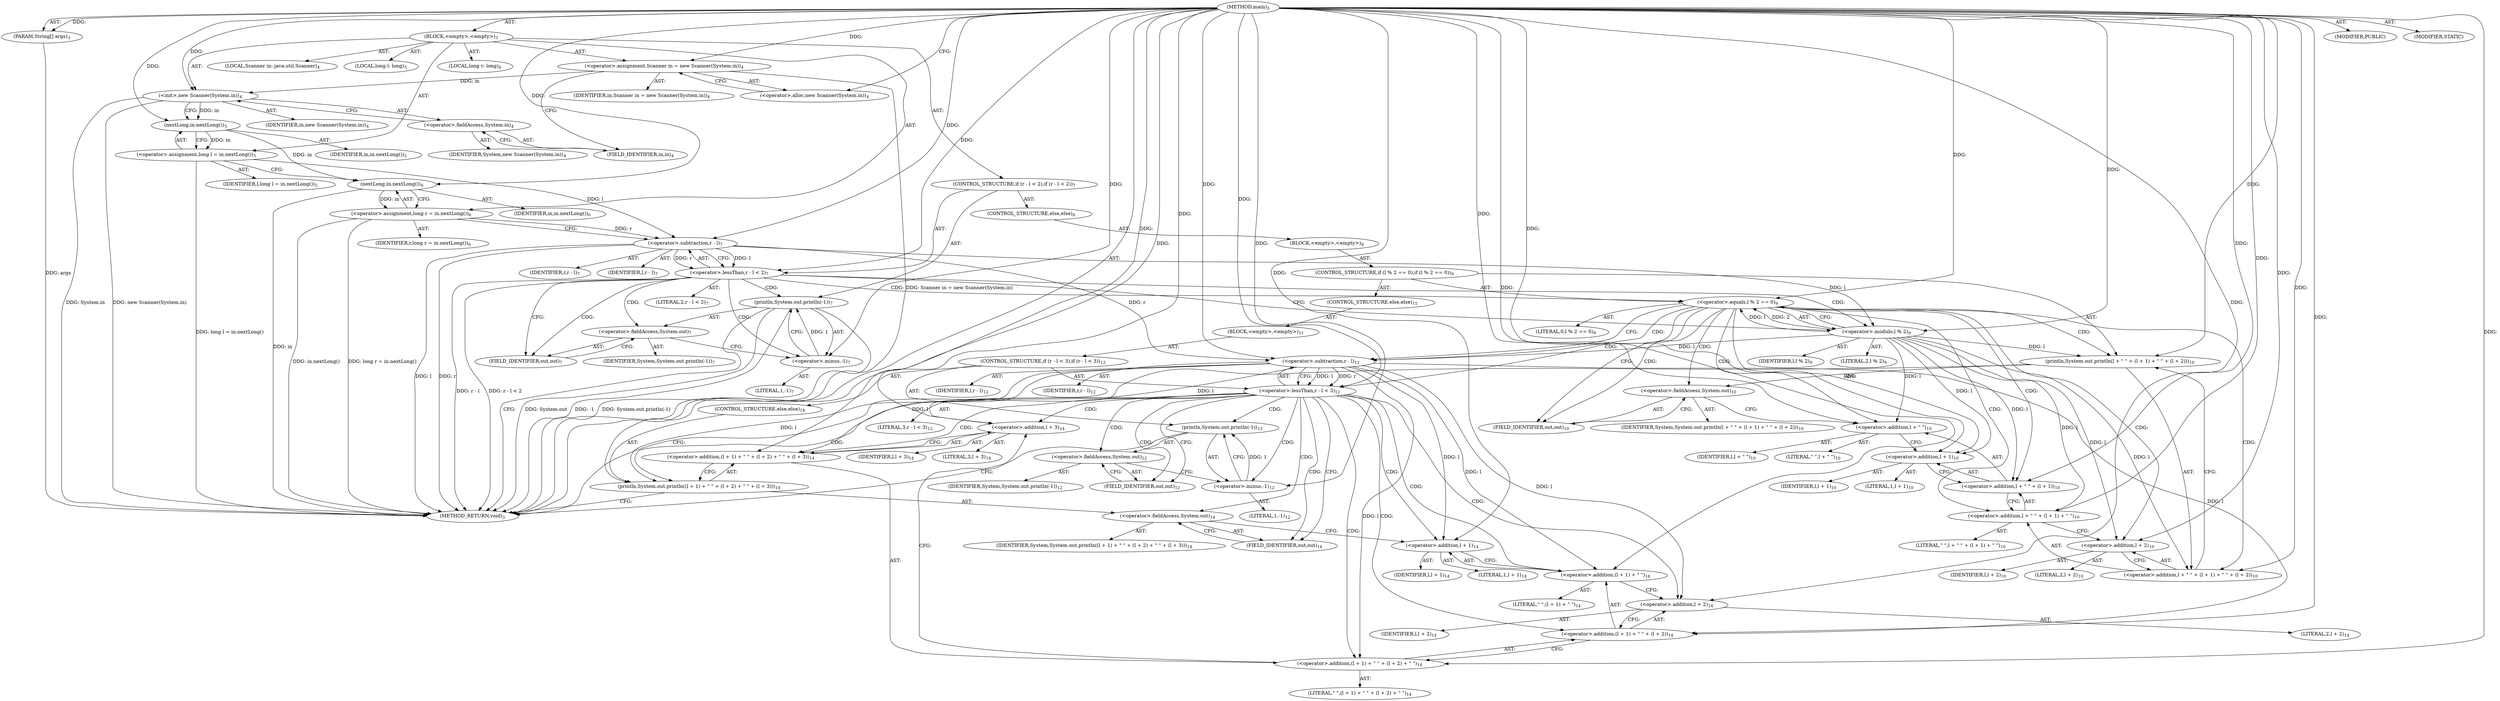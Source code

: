 digraph "main" {  
"19" [label = <(METHOD,main)<SUB>3</SUB>> ]
"20" [label = <(PARAM,String[] args)<SUB>3</SUB>> ]
"21" [label = <(BLOCK,&lt;empty&gt;,&lt;empty&gt;)<SUB>3</SUB>> ]
"4" [label = <(LOCAL,Scanner in: java.util.Scanner)<SUB>4</SUB>> ]
"22" [label = <(&lt;operator&gt;.assignment,Scanner in = new Scanner(System.in))<SUB>4</SUB>> ]
"23" [label = <(IDENTIFIER,in,Scanner in = new Scanner(System.in))<SUB>4</SUB>> ]
"24" [label = <(&lt;operator&gt;.alloc,new Scanner(System.in))<SUB>4</SUB>> ]
"25" [label = <(&lt;init&gt;,new Scanner(System.in))<SUB>4</SUB>> ]
"3" [label = <(IDENTIFIER,in,new Scanner(System.in))<SUB>4</SUB>> ]
"26" [label = <(&lt;operator&gt;.fieldAccess,System.in)<SUB>4</SUB>> ]
"27" [label = <(IDENTIFIER,System,new Scanner(System.in))<SUB>4</SUB>> ]
"28" [label = <(FIELD_IDENTIFIER,in,in)<SUB>4</SUB>> ]
"29" [label = <(LOCAL,long l: long)<SUB>5</SUB>> ]
"30" [label = <(&lt;operator&gt;.assignment,long l = in.nextLong())<SUB>5</SUB>> ]
"31" [label = <(IDENTIFIER,l,long l = in.nextLong())<SUB>5</SUB>> ]
"32" [label = <(nextLong,in.nextLong())<SUB>5</SUB>> ]
"33" [label = <(IDENTIFIER,in,in.nextLong())<SUB>5</SUB>> ]
"34" [label = <(LOCAL,long r: long)<SUB>6</SUB>> ]
"35" [label = <(&lt;operator&gt;.assignment,long r = in.nextLong())<SUB>6</SUB>> ]
"36" [label = <(IDENTIFIER,r,long r = in.nextLong())<SUB>6</SUB>> ]
"37" [label = <(nextLong,in.nextLong())<SUB>6</SUB>> ]
"38" [label = <(IDENTIFIER,in,in.nextLong())<SUB>6</SUB>> ]
"39" [label = <(CONTROL_STRUCTURE,if (r - l &lt; 2),if (r - l &lt; 2))<SUB>7</SUB>> ]
"40" [label = <(&lt;operator&gt;.lessThan,r - l &lt; 2)<SUB>7</SUB>> ]
"41" [label = <(&lt;operator&gt;.subtraction,r - l)<SUB>7</SUB>> ]
"42" [label = <(IDENTIFIER,r,r - l)<SUB>7</SUB>> ]
"43" [label = <(IDENTIFIER,l,r - l)<SUB>7</SUB>> ]
"44" [label = <(LITERAL,2,r - l &lt; 2)<SUB>7</SUB>> ]
"45" [label = <(println,System.out.println(-1))<SUB>7</SUB>> ]
"46" [label = <(&lt;operator&gt;.fieldAccess,System.out)<SUB>7</SUB>> ]
"47" [label = <(IDENTIFIER,System,System.out.println(-1))<SUB>7</SUB>> ]
"48" [label = <(FIELD_IDENTIFIER,out,out)<SUB>7</SUB>> ]
"49" [label = <(&lt;operator&gt;.minus,-1)<SUB>7</SUB>> ]
"50" [label = <(LITERAL,1,-1)<SUB>7</SUB>> ]
"51" [label = <(CONTROL_STRUCTURE,else,else)<SUB>8</SUB>> ]
"52" [label = <(BLOCK,&lt;empty&gt;,&lt;empty&gt;)<SUB>8</SUB>> ]
"53" [label = <(CONTROL_STRUCTURE,if (l % 2 == 0),if (l % 2 == 0))<SUB>9</SUB>> ]
"54" [label = <(&lt;operator&gt;.equals,l % 2 == 0)<SUB>9</SUB>> ]
"55" [label = <(&lt;operator&gt;.modulo,l % 2)<SUB>9</SUB>> ]
"56" [label = <(IDENTIFIER,l,l % 2)<SUB>9</SUB>> ]
"57" [label = <(LITERAL,2,l % 2)<SUB>9</SUB>> ]
"58" [label = <(LITERAL,0,l % 2 == 0)<SUB>9</SUB>> ]
"59" [label = <(println,System.out.println(l + &quot; &quot; + (l + 1) + &quot; &quot; + (l + 2)))<SUB>10</SUB>> ]
"60" [label = <(&lt;operator&gt;.fieldAccess,System.out)<SUB>10</SUB>> ]
"61" [label = <(IDENTIFIER,System,System.out.println(l + &quot; &quot; + (l + 1) + &quot; &quot; + (l + 2)))<SUB>10</SUB>> ]
"62" [label = <(FIELD_IDENTIFIER,out,out)<SUB>10</SUB>> ]
"63" [label = <(&lt;operator&gt;.addition,l + &quot; &quot; + (l + 1) + &quot; &quot; + (l + 2))<SUB>10</SUB>> ]
"64" [label = <(&lt;operator&gt;.addition,l + &quot; &quot; + (l + 1) + &quot; &quot;)<SUB>10</SUB>> ]
"65" [label = <(&lt;operator&gt;.addition,l + &quot; &quot; + (l + 1))<SUB>10</SUB>> ]
"66" [label = <(&lt;operator&gt;.addition,l + &quot; &quot;)<SUB>10</SUB>> ]
"67" [label = <(IDENTIFIER,l,l + &quot; &quot;)<SUB>10</SUB>> ]
"68" [label = <(LITERAL,&quot; &quot;,l + &quot; &quot;)<SUB>10</SUB>> ]
"69" [label = <(&lt;operator&gt;.addition,l + 1)<SUB>10</SUB>> ]
"70" [label = <(IDENTIFIER,l,l + 1)<SUB>10</SUB>> ]
"71" [label = <(LITERAL,1,l + 1)<SUB>10</SUB>> ]
"72" [label = <(LITERAL,&quot; &quot;,l + &quot; &quot; + (l + 1) + &quot; &quot;)<SUB>10</SUB>> ]
"73" [label = <(&lt;operator&gt;.addition,l + 2)<SUB>10</SUB>> ]
"74" [label = <(IDENTIFIER,l,l + 2)<SUB>10</SUB>> ]
"75" [label = <(LITERAL,2,l + 2)<SUB>10</SUB>> ]
"76" [label = <(CONTROL_STRUCTURE,else,else)<SUB>11</SUB>> ]
"77" [label = <(BLOCK,&lt;empty&gt;,&lt;empty&gt;)<SUB>11</SUB>> ]
"78" [label = <(CONTROL_STRUCTURE,if (r - l &lt; 3),if (r - l &lt; 3))<SUB>12</SUB>> ]
"79" [label = <(&lt;operator&gt;.lessThan,r - l &lt; 3)<SUB>12</SUB>> ]
"80" [label = <(&lt;operator&gt;.subtraction,r - l)<SUB>12</SUB>> ]
"81" [label = <(IDENTIFIER,r,r - l)<SUB>12</SUB>> ]
"82" [label = <(IDENTIFIER,l,r - l)<SUB>12</SUB>> ]
"83" [label = <(LITERAL,3,r - l &lt; 3)<SUB>12</SUB>> ]
"84" [label = <(println,System.out.println(-1))<SUB>12</SUB>> ]
"85" [label = <(&lt;operator&gt;.fieldAccess,System.out)<SUB>12</SUB>> ]
"86" [label = <(IDENTIFIER,System,System.out.println(-1))<SUB>12</SUB>> ]
"87" [label = <(FIELD_IDENTIFIER,out,out)<SUB>12</SUB>> ]
"88" [label = <(&lt;operator&gt;.minus,-1)<SUB>12</SUB>> ]
"89" [label = <(LITERAL,1,-1)<SUB>12</SUB>> ]
"90" [label = <(CONTROL_STRUCTURE,else,else)<SUB>14</SUB>> ]
"91" [label = <(println,System.out.println((l + 1) + &quot; &quot; + (l + 2) + &quot; &quot; + (l + 3)))<SUB>14</SUB>> ]
"92" [label = <(&lt;operator&gt;.fieldAccess,System.out)<SUB>14</SUB>> ]
"93" [label = <(IDENTIFIER,System,System.out.println((l + 1) + &quot; &quot; + (l + 2) + &quot; &quot; + (l + 3)))<SUB>14</SUB>> ]
"94" [label = <(FIELD_IDENTIFIER,out,out)<SUB>14</SUB>> ]
"95" [label = <(&lt;operator&gt;.addition,(l + 1) + &quot; &quot; + (l + 2) + &quot; &quot; + (l + 3))<SUB>14</SUB>> ]
"96" [label = <(&lt;operator&gt;.addition,(l + 1) + &quot; &quot; + (l + 2) + &quot; &quot;)<SUB>14</SUB>> ]
"97" [label = <(&lt;operator&gt;.addition,(l + 1) + &quot; &quot; + (l + 2))<SUB>14</SUB>> ]
"98" [label = <(&lt;operator&gt;.addition,(l + 1) + &quot; &quot;)<SUB>14</SUB>> ]
"99" [label = <(&lt;operator&gt;.addition,l + 1)<SUB>14</SUB>> ]
"100" [label = <(IDENTIFIER,l,l + 1)<SUB>14</SUB>> ]
"101" [label = <(LITERAL,1,l + 1)<SUB>14</SUB>> ]
"102" [label = <(LITERAL,&quot; &quot;,(l + 1) + &quot; &quot;)<SUB>14</SUB>> ]
"103" [label = <(&lt;operator&gt;.addition,l + 2)<SUB>14</SUB>> ]
"104" [label = <(IDENTIFIER,l,l + 2)<SUB>14</SUB>> ]
"105" [label = <(LITERAL,2,l + 2)<SUB>14</SUB>> ]
"106" [label = <(LITERAL,&quot; &quot;,(l + 1) + &quot; &quot; + (l + 2) + &quot; &quot;)<SUB>14</SUB>> ]
"107" [label = <(&lt;operator&gt;.addition,l + 3)<SUB>14</SUB>> ]
"108" [label = <(IDENTIFIER,l,l + 3)<SUB>14</SUB>> ]
"109" [label = <(LITERAL,3,l + 3)<SUB>14</SUB>> ]
"110" [label = <(MODIFIER,PUBLIC)> ]
"111" [label = <(MODIFIER,STATIC)> ]
"112" [label = <(METHOD_RETURN,void)<SUB>3</SUB>> ]
  "19" -> "20"  [ label = "AST: "] 
  "19" -> "21"  [ label = "AST: "] 
  "19" -> "110"  [ label = "AST: "] 
  "19" -> "111"  [ label = "AST: "] 
  "19" -> "112"  [ label = "AST: "] 
  "21" -> "4"  [ label = "AST: "] 
  "21" -> "22"  [ label = "AST: "] 
  "21" -> "25"  [ label = "AST: "] 
  "21" -> "29"  [ label = "AST: "] 
  "21" -> "30"  [ label = "AST: "] 
  "21" -> "34"  [ label = "AST: "] 
  "21" -> "35"  [ label = "AST: "] 
  "21" -> "39"  [ label = "AST: "] 
  "22" -> "23"  [ label = "AST: "] 
  "22" -> "24"  [ label = "AST: "] 
  "25" -> "3"  [ label = "AST: "] 
  "25" -> "26"  [ label = "AST: "] 
  "26" -> "27"  [ label = "AST: "] 
  "26" -> "28"  [ label = "AST: "] 
  "30" -> "31"  [ label = "AST: "] 
  "30" -> "32"  [ label = "AST: "] 
  "32" -> "33"  [ label = "AST: "] 
  "35" -> "36"  [ label = "AST: "] 
  "35" -> "37"  [ label = "AST: "] 
  "37" -> "38"  [ label = "AST: "] 
  "39" -> "40"  [ label = "AST: "] 
  "39" -> "45"  [ label = "AST: "] 
  "39" -> "51"  [ label = "AST: "] 
  "40" -> "41"  [ label = "AST: "] 
  "40" -> "44"  [ label = "AST: "] 
  "41" -> "42"  [ label = "AST: "] 
  "41" -> "43"  [ label = "AST: "] 
  "45" -> "46"  [ label = "AST: "] 
  "45" -> "49"  [ label = "AST: "] 
  "46" -> "47"  [ label = "AST: "] 
  "46" -> "48"  [ label = "AST: "] 
  "49" -> "50"  [ label = "AST: "] 
  "51" -> "52"  [ label = "AST: "] 
  "52" -> "53"  [ label = "AST: "] 
  "53" -> "54"  [ label = "AST: "] 
  "53" -> "59"  [ label = "AST: "] 
  "53" -> "76"  [ label = "AST: "] 
  "54" -> "55"  [ label = "AST: "] 
  "54" -> "58"  [ label = "AST: "] 
  "55" -> "56"  [ label = "AST: "] 
  "55" -> "57"  [ label = "AST: "] 
  "59" -> "60"  [ label = "AST: "] 
  "59" -> "63"  [ label = "AST: "] 
  "60" -> "61"  [ label = "AST: "] 
  "60" -> "62"  [ label = "AST: "] 
  "63" -> "64"  [ label = "AST: "] 
  "63" -> "73"  [ label = "AST: "] 
  "64" -> "65"  [ label = "AST: "] 
  "64" -> "72"  [ label = "AST: "] 
  "65" -> "66"  [ label = "AST: "] 
  "65" -> "69"  [ label = "AST: "] 
  "66" -> "67"  [ label = "AST: "] 
  "66" -> "68"  [ label = "AST: "] 
  "69" -> "70"  [ label = "AST: "] 
  "69" -> "71"  [ label = "AST: "] 
  "73" -> "74"  [ label = "AST: "] 
  "73" -> "75"  [ label = "AST: "] 
  "76" -> "77"  [ label = "AST: "] 
  "77" -> "78"  [ label = "AST: "] 
  "78" -> "79"  [ label = "AST: "] 
  "78" -> "84"  [ label = "AST: "] 
  "78" -> "90"  [ label = "AST: "] 
  "79" -> "80"  [ label = "AST: "] 
  "79" -> "83"  [ label = "AST: "] 
  "80" -> "81"  [ label = "AST: "] 
  "80" -> "82"  [ label = "AST: "] 
  "84" -> "85"  [ label = "AST: "] 
  "84" -> "88"  [ label = "AST: "] 
  "85" -> "86"  [ label = "AST: "] 
  "85" -> "87"  [ label = "AST: "] 
  "88" -> "89"  [ label = "AST: "] 
  "90" -> "91"  [ label = "AST: "] 
  "91" -> "92"  [ label = "AST: "] 
  "91" -> "95"  [ label = "AST: "] 
  "92" -> "93"  [ label = "AST: "] 
  "92" -> "94"  [ label = "AST: "] 
  "95" -> "96"  [ label = "AST: "] 
  "95" -> "107"  [ label = "AST: "] 
  "96" -> "97"  [ label = "AST: "] 
  "96" -> "106"  [ label = "AST: "] 
  "97" -> "98"  [ label = "AST: "] 
  "97" -> "103"  [ label = "AST: "] 
  "98" -> "99"  [ label = "AST: "] 
  "98" -> "102"  [ label = "AST: "] 
  "99" -> "100"  [ label = "AST: "] 
  "99" -> "101"  [ label = "AST: "] 
  "103" -> "104"  [ label = "AST: "] 
  "103" -> "105"  [ label = "AST: "] 
  "107" -> "108"  [ label = "AST: "] 
  "107" -> "109"  [ label = "AST: "] 
  "22" -> "28"  [ label = "CFG: "] 
  "25" -> "32"  [ label = "CFG: "] 
  "30" -> "37"  [ label = "CFG: "] 
  "35" -> "41"  [ label = "CFG: "] 
  "24" -> "22"  [ label = "CFG: "] 
  "26" -> "25"  [ label = "CFG: "] 
  "32" -> "30"  [ label = "CFG: "] 
  "37" -> "35"  [ label = "CFG: "] 
  "40" -> "48"  [ label = "CFG: "] 
  "40" -> "55"  [ label = "CFG: "] 
  "45" -> "112"  [ label = "CFG: "] 
  "28" -> "26"  [ label = "CFG: "] 
  "41" -> "40"  [ label = "CFG: "] 
  "46" -> "49"  [ label = "CFG: "] 
  "49" -> "45"  [ label = "CFG: "] 
  "48" -> "46"  [ label = "CFG: "] 
  "54" -> "62"  [ label = "CFG: "] 
  "54" -> "80"  [ label = "CFG: "] 
  "59" -> "112"  [ label = "CFG: "] 
  "55" -> "54"  [ label = "CFG: "] 
  "60" -> "66"  [ label = "CFG: "] 
  "63" -> "59"  [ label = "CFG: "] 
  "62" -> "60"  [ label = "CFG: "] 
  "64" -> "73"  [ label = "CFG: "] 
  "73" -> "63"  [ label = "CFG: "] 
  "65" -> "64"  [ label = "CFG: "] 
  "79" -> "87"  [ label = "CFG: "] 
  "79" -> "94"  [ label = "CFG: "] 
  "84" -> "112"  [ label = "CFG: "] 
  "66" -> "69"  [ label = "CFG: "] 
  "69" -> "65"  [ label = "CFG: "] 
  "80" -> "79"  [ label = "CFG: "] 
  "85" -> "88"  [ label = "CFG: "] 
  "88" -> "84"  [ label = "CFG: "] 
  "91" -> "112"  [ label = "CFG: "] 
  "87" -> "85"  [ label = "CFG: "] 
  "92" -> "99"  [ label = "CFG: "] 
  "95" -> "91"  [ label = "CFG: "] 
  "94" -> "92"  [ label = "CFG: "] 
  "96" -> "107"  [ label = "CFG: "] 
  "107" -> "95"  [ label = "CFG: "] 
  "97" -> "96"  [ label = "CFG: "] 
  "98" -> "103"  [ label = "CFG: "] 
  "103" -> "97"  [ label = "CFG: "] 
  "99" -> "98"  [ label = "CFG: "] 
  "19" -> "24"  [ label = "CFG: "] 
  "20" -> "112"  [ label = "DDG: args"] 
  "22" -> "112"  [ label = "DDG: Scanner in = new Scanner(System.in)"] 
  "25" -> "112"  [ label = "DDG: System.in"] 
  "25" -> "112"  [ label = "DDG: new Scanner(System.in)"] 
  "30" -> "112"  [ label = "DDG: long l = in.nextLong()"] 
  "37" -> "112"  [ label = "DDG: in"] 
  "35" -> "112"  [ label = "DDG: in.nextLong()"] 
  "35" -> "112"  [ label = "DDG: long r = in.nextLong()"] 
  "41" -> "112"  [ label = "DDG: r"] 
  "41" -> "112"  [ label = "DDG: l"] 
  "40" -> "112"  [ label = "DDG: r - l"] 
  "40" -> "112"  [ label = "DDG: r - l &lt; 2"] 
  "45" -> "112"  [ label = "DDG: System.out"] 
  "45" -> "112"  [ label = "DDG: -1"] 
  "45" -> "112"  [ label = "DDG: System.out.println(-1)"] 
  "19" -> "20"  [ label = "DDG: "] 
  "19" -> "22"  [ label = "DDG: "] 
  "32" -> "30"  [ label = "DDG: in"] 
  "37" -> "35"  [ label = "DDG: in"] 
  "22" -> "25"  [ label = "DDG: in"] 
  "19" -> "25"  [ label = "DDG: "] 
  "25" -> "32"  [ label = "DDG: in"] 
  "19" -> "32"  [ label = "DDG: "] 
  "32" -> "37"  [ label = "DDG: in"] 
  "19" -> "37"  [ label = "DDG: "] 
  "41" -> "40"  [ label = "DDG: r"] 
  "41" -> "40"  [ label = "DDG: l"] 
  "19" -> "40"  [ label = "DDG: "] 
  "49" -> "45"  [ label = "DDG: 1"] 
  "35" -> "41"  [ label = "DDG: r"] 
  "19" -> "41"  [ label = "DDG: "] 
  "30" -> "41"  [ label = "DDG: l"] 
  "19" -> "49"  [ label = "DDG: "] 
  "55" -> "54"  [ label = "DDG: l"] 
  "55" -> "54"  [ label = "DDG: 2"] 
  "19" -> "54"  [ label = "DDG: "] 
  "55" -> "59"  [ label = "DDG: l"] 
  "19" -> "59"  [ label = "DDG: "] 
  "41" -> "55"  [ label = "DDG: l"] 
  "19" -> "55"  [ label = "DDG: "] 
  "55" -> "63"  [ label = "DDG: l"] 
  "19" -> "63"  [ label = "DDG: "] 
  "55" -> "64"  [ label = "DDG: l"] 
  "19" -> "64"  [ label = "DDG: "] 
  "19" -> "73"  [ label = "DDG: "] 
  "55" -> "73"  [ label = "DDG: l"] 
  "55" -> "65"  [ label = "DDG: l"] 
  "19" -> "65"  [ label = "DDG: "] 
  "80" -> "79"  [ label = "DDG: r"] 
  "80" -> "79"  [ label = "DDG: l"] 
  "19" -> "79"  [ label = "DDG: "] 
  "88" -> "84"  [ label = "DDG: 1"] 
  "55" -> "66"  [ label = "DDG: l"] 
  "19" -> "66"  [ label = "DDG: "] 
  "19" -> "69"  [ label = "DDG: "] 
  "55" -> "69"  [ label = "DDG: l"] 
  "41" -> "80"  [ label = "DDG: r"] 
  "19" -> "80"  [ label = "DDG: "] 
  "55" -> "80"  [ label = "DDG: l"] 
  "19" -> "88"  [ label = "DDG: "] 
  "80" -> "91"  [ label = "DDG: l"] 
  "19" -> "91"  [ label = "DDG: "] 
  "80" -> "95"  [ label = "DDG: l"] 
  "19" -> "95"  [ label = "DDG: "] 
  "80" -> "96"  [ label = "DDG: l"] 
  "19" -> "96"  [ label = "DDG: "] 
  "19" -> "107"  [ label = "DDG: "] 
  "80" -> "107"  [ label = "DDG: l"] 
  "80" -> "97"  [ label = "DDG: l"] 
  "19" -> "97"  [ label = "DDG: "] 
  "80" -> "98"  [ label = "DDG: l"] 
  "19" -> "98"  [ label = "DDG: "] 
  "19" -> "103"  [ label = "DDG: "] 
  "80" -> "103"  [ label = "DDG: l"] 
  "80" -> "99"  [ label = "DDG: l"] 
  "19" -> "99"  [ label = "DDG: "] 
  "40" -> "48"  [ label = "CDG: "] 
  "40" -> "49"  [ label = "CDG: "] 
  "40" -> "46"  [ label = "CDG: "] 
  "40" -> "45"  [ label = "CDG: "] 
  "40" -> "54"  [ label = "CDG: "] 
  "40" -> "55"  [ label = "CDG: "] 
  "54" -> "60"  [ label = "CDG: "] 
  "54" -> "73"  [ label = "CDG: "] 
  "54" -> "64"  [ label = "CDG: "] 
  "54" -> "66"  [ label = "CDG: "] 
  "54" -> "69"  [ label = "CDG: "] 
  "54" -> "65"  [ label = "CDG: "] 
  "54" -> "59"  [ label = "CDG: "] 
  "54" -> "79"  [ label = "CDG: "] 
  "54" -> "80"  [ label = "CDG: "] 
  "54" -> "63"  [ label = "CDG: "] 
  "54" -> "62"  [ label = "CDG: "] 
  "79" -> "107"  [ label = "CDG: "] 
  "79" -> "94"  [ label = "CDG: "] 
  "79" -> "96"  [ label = "CDG: "] 
  "79" -> "98"  [ label = "CDG: "] 
  "79" -> "99"  [ label = "CDG: "] 
  "79" -> "84"  [ label = "CDG: "] 
  "79" -> "85"  [ label = "CDG: "] 
  "79" -> "103"  [ label = "CDG: "] 
  "79" -> "95"  [ label = "CDG: "] 
  "79" -> "92"  [ label = "CDG: "] 
  "79" -> "87"  [ label = "CDG: "] 
  "79" -> "97"  [ label = "CDG: "] 
  "79" -> "91"  [ label = "CDG: "] 
  "79" -> "88"  [ label = "CDG: "] 
}
